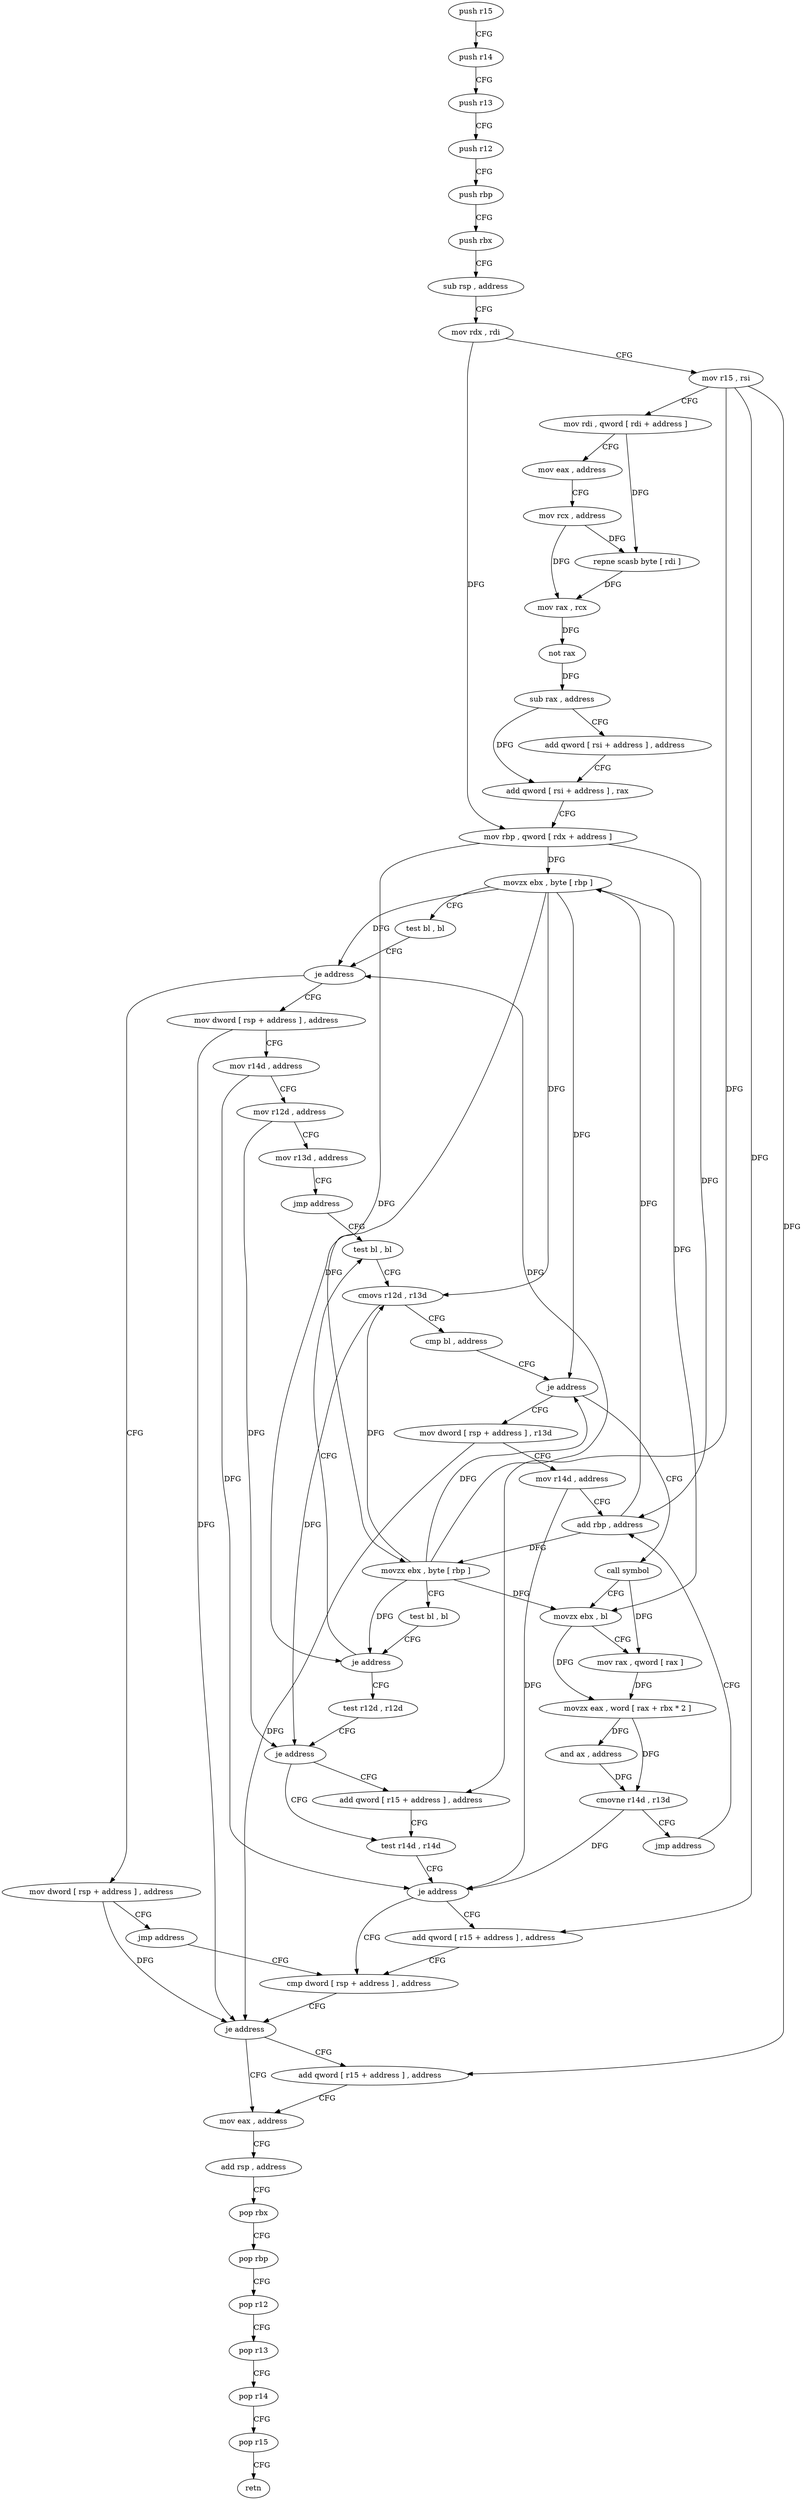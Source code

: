 digraph "func" {
"4205358" [label = "push r15" ]
"4205360" [label = "push r14" ]
"4205362" [label = "push r13" ]
"4205364" [label = "push r12" ]
"4205366" [label = "push rbp" ]
"4205367" [label = "push rbx" ]
"4205368" [label = "sub rsp , address" ]
"4205372" [label = "mov rdx , rdi" ]
"4205375" [label = "mov r15 , rsi" ]
"4205378" [label = "mov rdi , qword [ rdi + address ]" ]
"4205382" [label = "mov eax , address" ]
"4205387" [label = "mov rcx , address" ]
"4205394" [label = "repne scasb byte [ rdi ]" ]
"4205396" [label = "mov rax , rcx" ]
"4205399" [label = "not rax" ]
"4205402" [label = "sub rax , address" ]
"4205406" [label = "add qword [ rsi + address ] , address" ]
"4205411" [label = "add qword [ rsi + address ] , rax" ]
"4205415" [label = "mov rbp , qword [ rdx + address ]" ]
"4205419" [label = "movzx ebx , byte [ rbp ]" ]
"4205423" [label = "test bl , bl" ]
"4205425" [label = "je address" ]
"4205570" [label = "mov dword [ rsp + address ] , address" ]
"4205431" [label = "mov dword [ rsp + address ] , address" ]
"4205578" [label = "jmp address" ]
"4205538" [label = "cmp dword [ rsp + address ] , address" ]
"4205439" [label = "mov r14d , address" ]
"4205445" [label = "mov r12d , address" ]
"4205451" [label = "mov r13d , address" ]
"4205457" [label = "jmp address" ]
"4205482" [label = "test bl , bl" ]
"4205543" [label = "je address" ]
"4205550" [label = "mov eax , address" ]
"4205545" [label = "add qword [ r15 + address ] , address" ]
"4205484" [label = "cmovs r12d , r13d" ]
"4205488" [label = "cmp bl , address" ]
"4205491" [label = "je address" ]
"4205459" [label = "mov dword [ rsp + address ] , r13d" ]
"4205493" [label = "call symbol" ]
"4205555" [label = "add rsp , address" ]
"4205559" [label = "pop rbx" ]
"4205560" [label = "pop rbp" ]
"4205561" [label = "pop r12" ]
"4205563" [label = "pop r13" ]
"4205565" [label = "pop r14" ]
"4205567" [label = "pop r15" ]
"4205569" [label = "retn" ]
"4205464" [label = "mov r14d , address" ]
"4205470" [label = "add rbp , address" ]
"4205498" [label = "movzx ebx , bl" ]
"4205501" [label = "mov rax , qword [ rax ]" ]
"4205504" [label = "movzx eax , word [ rax + rbx * 2 ]" ]
"4205508" [label = "and ax , address" ]
"4205512" [label = "cmovne r14d , r13d" ]
"4205516" [label = "jmp address" ]
"4205518" [label = "test r12d , r12d" ]
"4205521" [label = "je address" ]
"4205528" [label = "test r14d , r14d" ]
"4205523" [label = "add qword [ r15 + address ] , address" ]
"4205474" [label = "movzx ebx , byte [ rbp ]" ]
"4205478" [label = "test bl , bl" ]
"4205480" [label = "je address" ]
"4205531" [label = "je address" ]
"4205533" [label = "add qword [ r15 + address ] , address" ]
"4205358" -> "4205360" [ label = "CFG" ]
"4205360" -> "4205362" [ label = "CFG" ]
"4205362" -> "4205364" [ label = "CFG" ]
"4205364" -> "4205366" [ label = "CFG" ]
"4205366" -> "4205367" [ label = "CFG" ]
"4205367" -> "4205368" [ label = "CFG" ]
"4205368" -> "4205372" [ label = "CFG" ]
"4205372" -> "4205375" [ label = "CFG" ]
"4205372" -> "4205415" [ label = "DFG" ]
"4205375" -> "4205378" [ label = "CFG" ]
"4205375" -> "4205545" [ label = "DFG" ]
"4205375" -> "4205523" [ label = "DFG" ]
"4205375" -> "4205533" [ label = "DFG" ]
"4205378" -> "4205382" [ label = "CFG" ]
"4205378" -> "4205394" [ label = "DFG" ]
"4205382" -> "4205387" [ label = "CFG" ]
"4205387" -> "4205394" [ label = "DFG" ]
"4205387" -> "4205396" [ label = "DFG" ]
"4205394" -> "4205396" [ label = "DFG" ]
"4205396" -> "4205399" [ label = "DFG" ]
"4205399" -> "4205402" [ label = "DFG" ]
"4205402" -> "4205406" [ label = "CFG" ]
"4205402" -> "4205411" [ label = "DFG" ]
"4205406" -> "4205411" [ label = "CFG" ]
"4205411" -> "4205415" [ label = "CFG" ]
"4205415" -> "4205419" [ label = "DFG" ]
"4205415" -> "4205470" [ label = "DFG" ]
"4205415" -> "4205474" [ label = "DFG" ]
"4205419" -> "4205423" [ label = "CFG" ]
"4205419" -> "4205425" [ label = "DFG" ]
"4205419" -> "4205484" [ label = "DFG" ]
"4205419" -> "4205491" [ label = "DFG" ]
"4205419" -> "4205498" [ label = "DFG" ]
"4205419" -> "4205480" [ label = "DFG" ]
"4205423" -> "4205425" [ label = "CFG" ]
"4205425" -> "4205570" [ label = "CFG" ]
"4205425" -> "4205431" [ label = "CFG" ]
"4205570" -> "4205578" [ label = "CFG" ]
"4205570" -> "4205543" [ label = "DFG" ]
"4205431" -> "4205439" [ label = "CFG" ]
"4205431" -> "4205543" [ label = "DFG" ]
"4205578" -> "4205538" [ label = "CFG" ]
"4205538" -> "4205543" [ label = "CFG" ]
"4205439" -> "4205445" [ label = "CFG" ]
"4205439" -> "4205531" [ label = "DFG" ]
"4205445" -> "4205451" [ label = "CFG" ]
"4205445" -> "4205521" [ label = "DFG" ]
"4205451" -> "4205457" [ label = "CFG" ]
"4205457" -> "4205482" [ label = "CFG" ]
"4205482" -> "4205484" [ label = "CFG" ]
"4205543" -> "4205550" [ label = "CFG" ]
"4205543" -> "4205545" [ label = "CFG" ]
"4205550" -> "4205555" [ label = "CFG" ]
"4205545" -> "4205550" [ label = "CFG" ]
"4205484" -> "4205488" [ label = "CFG" ]
"4205484" -> "4205521" [ label = "DFG" ]
"4205488" -> "4205491" [ label = "CFG" ]
"4205491" -> "4205459" [ label = "CFG" ]
"4205491" -> "4205493" [ label = "CFG" ]
"4205459" -> "4205464" [ label = "CFG" ]
"4205459" -> "4205543" [ label = "DFG" ]
"4205493" -> "4205498" [ label = "CFG" ]
"4205493" -> "4205501" [ label = "DFG" ]
"4205555" -> "4205559" [ label = "CFG" ]
"4205559" -> "4205560" [ label = "CFG" ]
"4205560" -> "4205561" [ label = "CFG" ]
"4205561" -> "4205563" [ label = "CFG" ]
"4205563" -> "4205565" [ label = "CFG" ]
"4205565" -> "4205567" [ label = "CFG" ]
"4205567" -> "4205569" [ label = "CFG" ]
"4205464" -> "4205470" [ label = "CFG" ]
"4205464" -> "4205531" [ label = "DFG" ]
"4205470" -> "4205474" [ label = "DFG" ]
"4205470" -> "4205419" [ label = "DFG" ]
"4205498" -> "4205501" [ label = "CFG" ]
"4205498" -> "4205504" [ label = "DFG" ]
"4205501" -> "4205504" [ label = "DFG" ]
"4205504" -> "4205508" [ label = "DFG" ]
"4205504" -> "4205512" [ label = "DFG" ]
"4205508" -> "4205512" [ label = "DFG" ]
"4205512" -> "4205516" [ label = "CFG" ]
"4205512" -> "4205531" [ label = "DFG" ]
"4205516" -> "4205470" [ label = "CFG" ]
"4205518" -> "4205521" [ label = "CFG" ]
"4205521" -> "4205528" [ label = "CFG" ]
"4205521" -> "4205523" [ label = "CFG" ]
"4205528" -> "4205531" [ label = "CFG" ]
"4205523" -> "4205528" [ label = "CFG" ]
"4205474" -> "4205478" [ label = "CFG" ]
"4205474" -> "4205425" [ label = "DFG" ]
"4205474" -> "4205484" [ label = "DFG" ]
"4205474" -> "4205491" [ label = "DFG" ]
"4205474" -> "4205498" [ label = "DFG" ]
"4205474" -> "4205480" [ label = "DFG" ]
"4205478" -> "4205480" [ label = "CFG" ]
"4205480" -> "4205518" [ label = "CFG" ]
"4205480" -> "4205482" [ label = "CFG" ]
"4205531" -> "4205538" [ label = "CFG" ]
"4205531" -> "4205533" [ label = "CFG" ]
"4205533" -> "4205538" [ label = "CFG" ]
}

